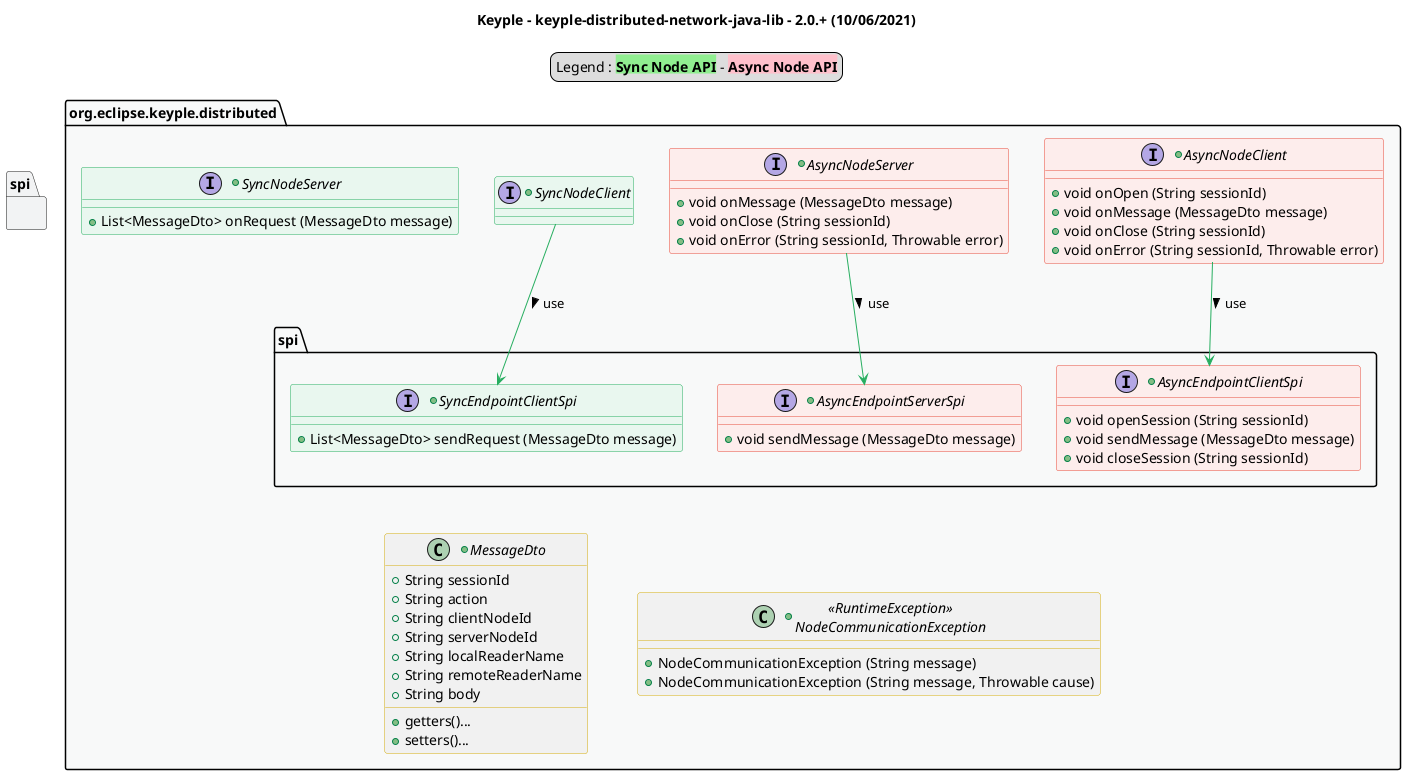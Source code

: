@startuml
title
    Keyple - keyple-distributed-network-java-lib - 2.0.+ (10/06/2021)
end title

' == THEME ==

'Couleurs issues de : https://htmlcolorcodes.com/fr/tableau-de-couleur/tableau-de-couleur-design-plat/
!define C_GREY1 F8F9F9
!define C_GREY2 F2F3F4
!define C_GREY3 E5E7E9
!define C_GREY4 D7DBDD
!define C_GREY5 CACFD2
!define C_GREY6 BDC3C7
!define C_LINK 3498DB
!define C_USE 27AE60

skinparam Shadowing false
skinparam ClassFontStyle italic
skinparam ClassBorderColor #D4AC0D
skinparam stereotypeABorderColor #A9DCDF
skinparam stereotypeIBorderColor #B4A7E5
skinparam stereotypeCBorderColor #ADD1B2
skinparam stereotypeEBorderColor #EB93DF
' Red
skinparam ClassBackgroundColor<<red>> #FDEDEC
skinparam ClassBorderColor<<red>> #E74C3C
hide <<red>> stereotype
' Purple
skinparam ClassBackgroundColor<<purple>> #F4ECF7
skinparam ClassBorderColor<<purple>> #8E44AD
hide <<purple>> stereotype
' blue
skinparam ClassBackgroundColor<<blue>> #EBF5FB
skinparam ClassBorderColor<<blue>> #3498DB
hide <<blue>> stereotype
' Green
skinparam ClassBackgroundColor<<green>> #E9F7EF
skinparam ClassBorderColor<<green>> #27AE60
hide <<green>> stereotype
' Grey
skinparam ClassBackgroundColor<<grey>> #EAECEE
skinparam ClassBorderColor<<grey>> #2C3E50
hide <<grey>> stereotype

' == CONTENT ==

legend top
    Legend : <back:lightGreen>**Sync Node API**</back> - <back:pink>**Async Node API**</back>
end legend

package "org.eclipse.keyple.distributed" as root {
    ' Nodes & Senders
    +interface AsyncNodeClient {
        +void onOpen (String sessionId)
        +void onMessage (MessageDto message)
        +void onClose (String sessionId)
        +void onError (String sessionId, Throwable error)
    }
    +interface AsyncNodeServer {
        +void onMessage (MessageDto message)
        +void onClose (String sessionId)
        +void onError (String sessionId, Throwable error)
    }
    +interface SyncNodeClient {
    }
    +interface SyncNodeServer {
        +List<MessageDto> onRequest (MessageDto message)
    }
    ' SPI
    package spi {
        +interface AsyncEndpointClientSpi {
            +void openSession (String sessionId)
            +void sendMessage (MessageDto message)
            +void closeSession (String sessionId)
        }
        +interface AsyncEndpointServerSpi {
            +void sendMessage (MessageDto message)
        }
        +interface SyncEndpointClientSpi {
            +List<MessageDto> sendRequest (MessageDto message)
        }
    }
    ' DTO
    +class MessageDto {
        + String sessionId
        + String action
        + String clientNodeId
        + String serverNodeId
        + String localReaderName
        + String remoteReaderName
        + String body
        + getters()...
        + setters()...
    }
    ' Exceptions
    +class "<<RuntimeException>>\nNodeCommunicationException" as NodeCommunicationException {
        +NodeCommunicationException (String message)
        +NodeCommunicationException (String message, Throwable cause)
    }
}

' Associations
SyncNodeClient --> SyncEndpointClientSpi #C_USE : use >
AsyncNodeClient --> AsyncEndpointClientSpi #C_USE : use >
AsyncNodeServer --> AsyncEndpointServerSpi #C_USE : use >

' == LAYOUT ==

SyncEndpointClientSpi -[hidden]- MessageDto
AsyncEndpointServerSpi -[hidden]- NodeCommunicationException

' == STYLE ==

package root #C_GREY1 {}
package spi #C_GREY2 {}

AsyncNodeClient <<red>>
AsyncNodeServer <<red>>
AsyncEndpointClientSpi <<red>>
AsyncEndpointServerSpi <<red>>

SyncNodeServer <<green>>
SyncNodeClient <<green>>
SyncEndpointClientSpi <<green>>

@enduml